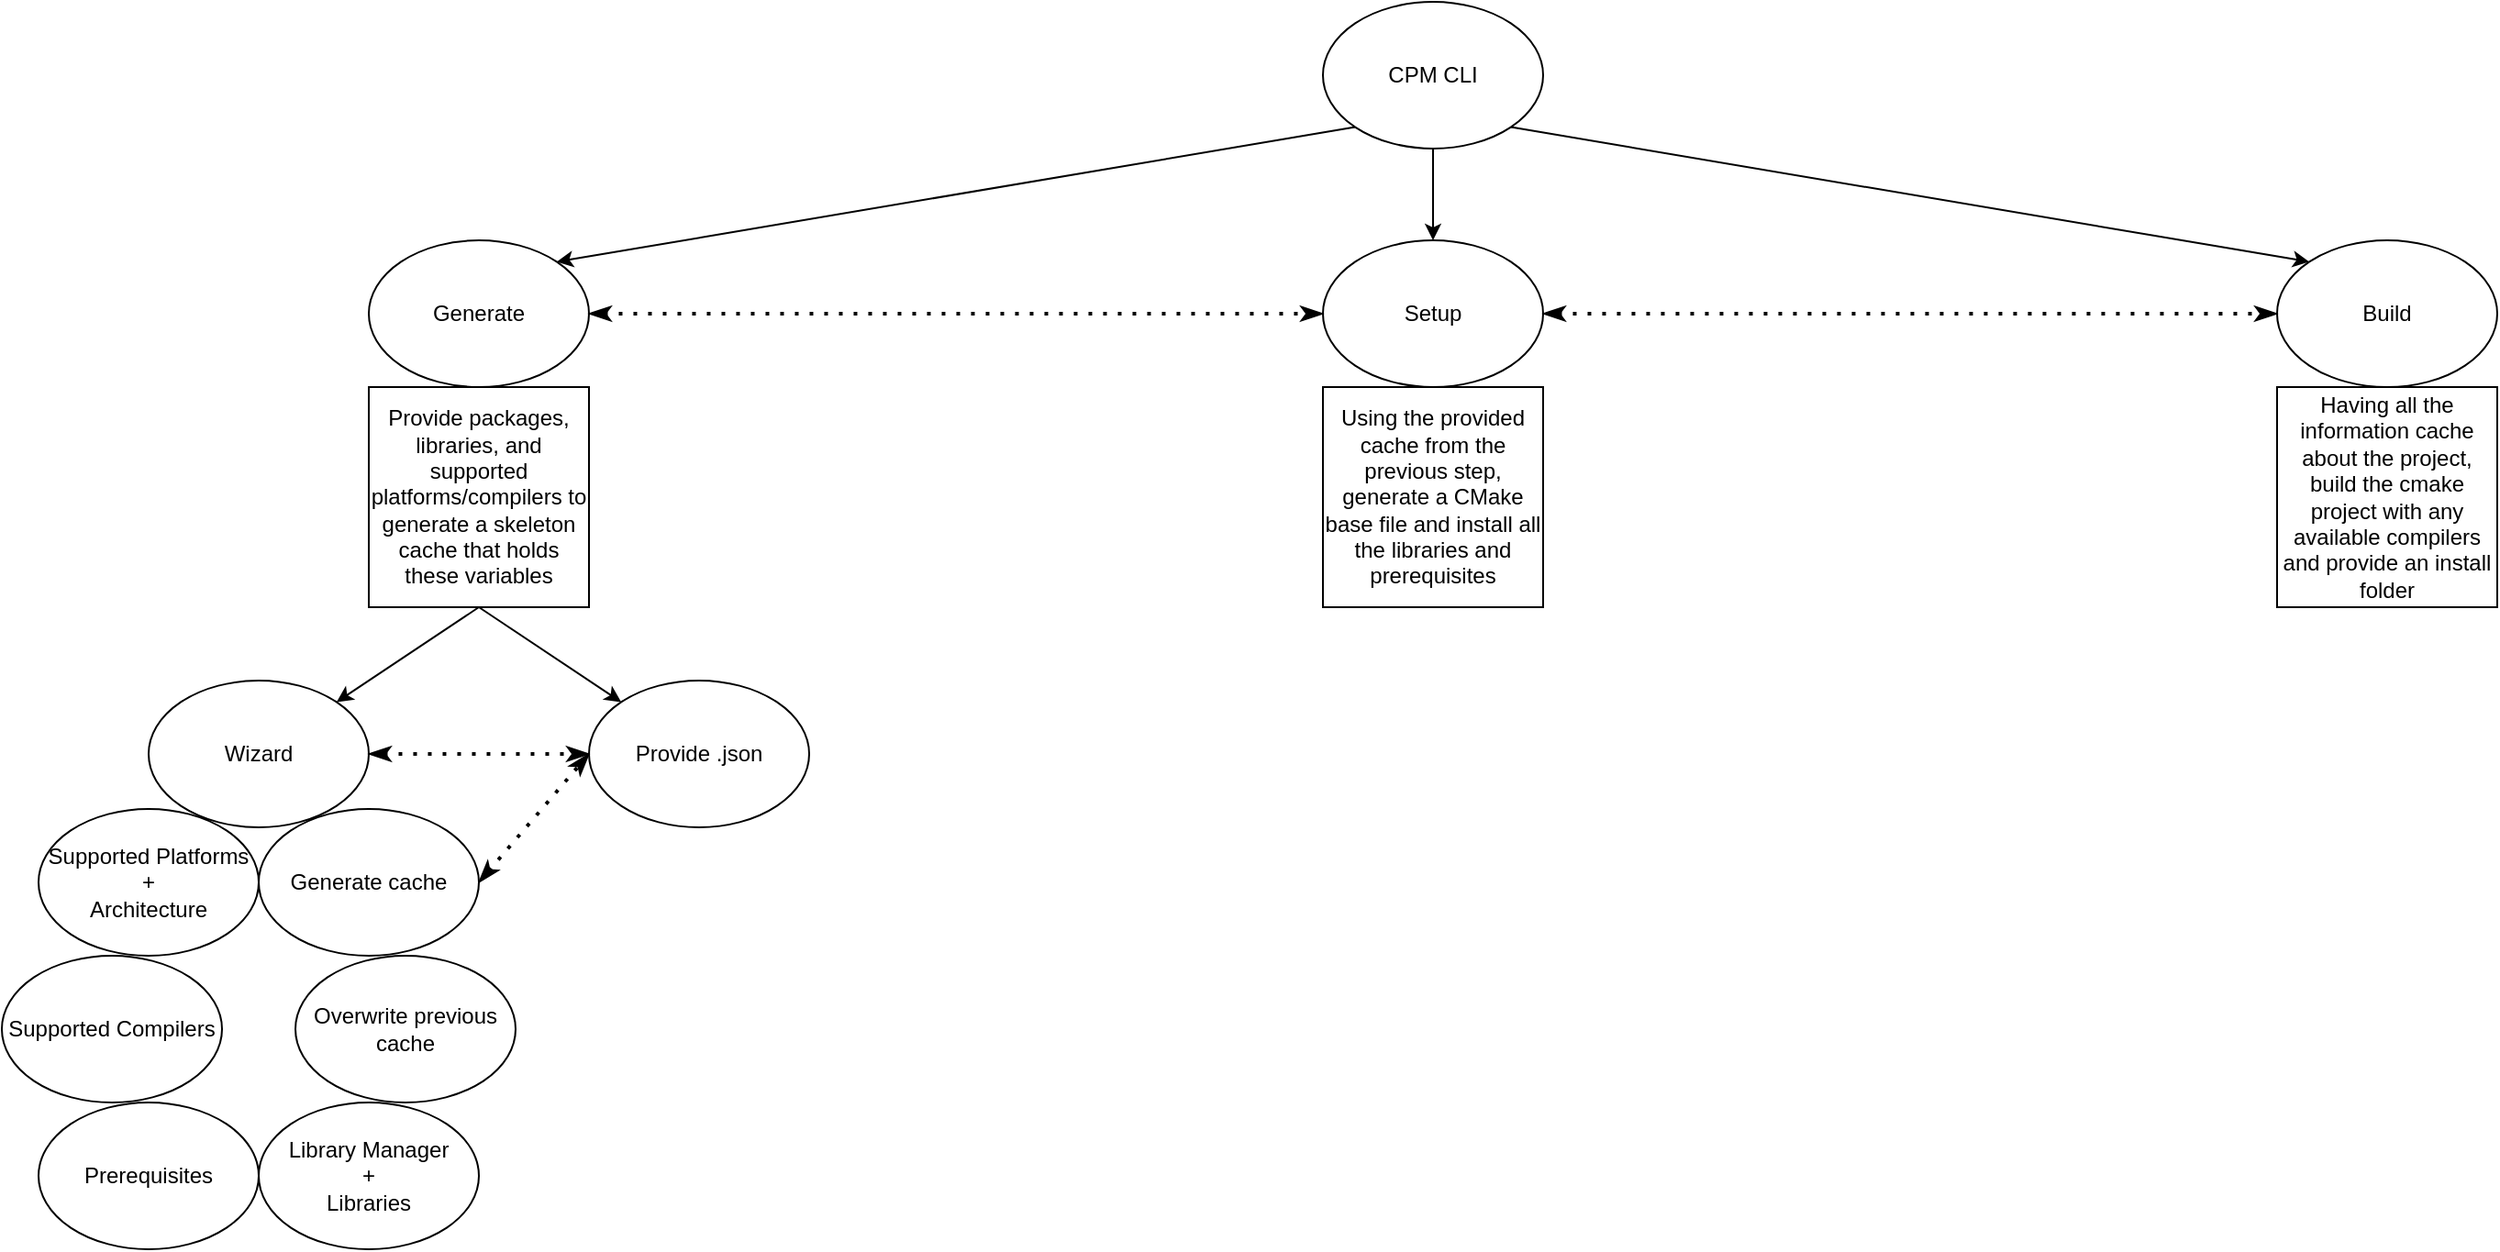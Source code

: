 <mxfile version="24.0.4" type="device">
  <diagram name="Page-1" id="k97IPfC5oC_IS4pqHZgH">
    <mxGraphModel dx="2908" dy="1180" grid="1" gridSize="10" guides="1" tooltips="1" connect="1" arrows="1" fold="1" page="1" pageScale="1" pageWidth="850" pageHeight="1100" math="0" shadow="0">
      <root>
        <mxCell id="0" />
        <mxCell id="1" parent="0" />
        <mxCell id="cx-KFS0KVbfxtX87BcAK-2" value="CPM CLI" style="ellipse;whiteSpace=wrap;html=1;" parent="1" vertex="1">
          <mxGeometry x="360" y="350" width="120" height="80" as="geometry" />
        </mxCell>
        <mxCell id="cx-KFS0KVbfxtX87BcAK-3" value="Setup" style="ellipse;whiteSpace=wrap;html=1;" parent="1" vertex="1">
          <mxGeometry x="360" y="480" width="120" height="80" as="geometry" />
        </mxCell>
        <mxCell id="cx-KFS0KVbfxtX87BcAK-5" value="Build" style="ellipse;whiteSpace=wrap;html=1;" parent="1" vertex="1">
          <mxGeometry x="880" y="480" width="120" height="80" as="geometry" />
        </mxCell>
        <mxCell id="cx-KFS0KVbfxtX87BcAK-6" value="Provide packages, libraries, and supported platforms/compilers to generate a skeleton cache that holds these variables" style="rounded=0;whiteSpace=wrap;html=1;" parent="1" vertex="1">
          <mxGeometry x="-160" y="560" width="120" height="120" as="geometry" />
        </mxCell>
        <mxCell id="cx-KFS0KVbfxtX87BcAK-4" value="Generate" style="ellipse;whiteSpace=wrap;html=1;" parent="1" vertex="1">
          <mxGeometry x="-160" y="480" width="120" height="80" as="geometry" />
        </mxCell>
        <mxCell id="cx-KFS0KVbfxtX87BcAK-7" value="Using the provided cache from the previous step, generate a CMake base file and install all the libraries and prerequisites" style="rounded=0;whiteSpace=wrap;html=1;" parent="1" vertex="1">
          <mxGeometry x="360" y="560" width="120" height="120" as="geometry" />
        </mxCell>
        <mxCell id="cx-KFS0KVbfxtX87BcAK-8" value="Having all the information cache about the project, build the cmake project with any available compilers and provide an install folder" style="rounded=0;whiteSpace=wrap;html=1;" parent="1" vertex="1">
          <mxGeometry x="880" y="560" width="120" height="120" as="geometry" />
        </mxCell>
        <mxCell id="cx-KFS0KVbfxtX87BcAK-9" value="" style="endArrow=classic;html=1;rounded=0;exitX=0;exitY=1;exitDx=0;exitDy=0;entryX=1;entryY=0;entryDx=0;entryDy=0;" parent="1" source="cx-KFS0KVbfxtX87BcAK-2" target="cx-KFS0KVbfxtX87BcAK-4" edge="1">
          <mxGeometry width="50" height="50" relative="1" as="geometry">
            <mxPoint x="300" y="470" as="sourcePoint" />
            <mxPoint x="350" y="420" as="targetPoint" />
          </mxGeometry>
        </mxCell>
        <mxCell id="cx-KFS0KVbfxtX87BcAK-10" value="" style="endArrow=classic;html=1;rounded=0;exitX=0.5;exitY=1;exitDx=0;exitDy=0;entryX=0.5;entryY=0;entryDx=0;entryDy=0;" parent="1" source="cx-KFS0KVbfxtX87BcAK-2" target="cx-KFS0KVbfxtX87BcAK-3" edge="1">
          <mxGeometry width="50" height="50" relative="1" as="geometry">
            <mxPoint x="388" y="428" as="sourcePoint" />
            <mxPoint x="312" y="502" as="targetPoint" />
          </mxGeometry>
        </mxCell>
        <mxCell id="cx-KFS0KVbfxtX87BcAK-11" value="" style="endArrow=classic;html=1;rounded=0;exitX=1;exitY=1;exitDx=0;exitDy=0;entryX=0;entryY=0;entryDx=0;entryDy=0;" parent="1" source="cx-KFS0KVbfxtX87BcAK-2" target="cx-KFS0KVbfxtX87BcAK-5" edge="1">
          <mxGeometry width="50" height="50" relative="1" as="geometry">
            <mxPoint x="430" y="440" as="sourcePoint" />
            <mxPoint x="430" y="490" as="targetPoint" />
          </mxGeometry>
        </mxCell>
        <mxCell id="cx-KFS0KVbfxtX87BcAK-13" value="" style="endArrow=classicThin;dashed=1;html=1;dashPattern=1 3;strokeWidth=2;rounded=0;exitX=1;exitY=0.5;exitDx=0;exitDy=0;entryX=0;entryY=0.5;entryDx=0;entryDy=0;startArrow=classicThin;startFill=1;endFill=1;" parent="1" source="cx-KFS0KVbfxtX87BcAK-4" target="cx-KFS0KVbfxtX87BcAK-3" edge="1">
          <mxGeometry width="50" height="50" relative="1" as="geometry">
            <mxPoint x="10" y="600" as="sourcePoint" />
            <mxPoint x="40" y="520.0" as="targetPoint" />
          </mxGeometry>
        </mxCell>
        <mxCell id="cx-KFS0KVbfxtX87BcAK-14" value="" style="endArrow=classicThin;dashed=1;html=1;dashPattern=1 3;strokeWidth=2;rounded=0;exitX=1;exitY=0.5;exitDx=0;exitDy=0;entryX=0;entryY=0.5;entryDx=0;entryDy=0;startArrow=classicThin;startFill=1;endFill=1;" parent="1" source="cx-KFS0KVbfxtX87BcAK-3" target="cx-KFS0KVbfxtX87BcAK-5" edge="1">
          <mxGeometry width="50" height="50" relative="1" as="geometry">
            <mxPoint x="330" y="530" as="sourcePoint" />
            <mxPoint x="370" y="530" as="targetPoint" />
          </mxGeometry>
        </mxCell>
        <mxCell id="cx-KFS0KVbfxtX87BcAK-15" value="Wizard" style="ellipse;whiteSpace=wrap;html=1;" parent="1" vertex="1">
          <mxGeometry x="-280" y="720" width="120" height="80" as="geometry" />
        </mxCell>
        <mxCell id="cx-KFS0KVbfxtX87BcAK-16" value="Provide .json" style="ellipse;whiteSpace=wrap;html=1;" parent="1" vertex="1">
          <mxGeometry x="-40" y="720" width="120" height="80" as="geometry" />
        </mxCell>
        <mxCell id="cx-KFS0KVbfxtX87BcAK-17" value="Supported Platforms&lt;br&gt;+&lt;br&gt;Architecture" style="ellipse;whiteSpace=wrap;html=1;" parent="1" vertex="1">
          <mxGeometry x="-340" y="790" width="120" height="80" as="geometry" />
        </mxCell>
        <mxCell id="cx-KFS0KVbfxtX87BcAK-18" value="Supported Compilers" style="ellipse;whiteSpace=wrap;html=1;" parent="1" vertex="1">
          <mxGeometry x="-360" y="870" width="120" height="80" as="geometry" />
        </mxCell>
        <mxCell id="cx-KFS0KVbfxtX87BcAK-19" value="Prerequisites" style="ellipse;whiteSpace=wrap;html=1;" parent="1" vertex="1">
          <mxGeometry x="-340" y="950" width="120" height="80" as="geometry" />
        </mxCell>
        <mxCell id="cx-KFS0KVbfxtX87BcAK-20" value="Library Manager&lt;br&gt;+&lt;br&gt;Libraries" style="ellipse;whiteSpace=wrap;html=1;" parent="1" vertex="1">
          <mxGeometry x="-220" y="950" width="120" height="80" as="geometry" />
        </mxCell>
        <mxCell id="cx-KFS0KVbfxtX87BcAK-21" value="" style="endArrow=classic;html=1;rounded=0;exitX=0.5;exitY=1;exitDx=0;exitDy=0;entryX=1;entryY=0;entryDx=0;entryDy=0;" parent="1" source="cx-KFS0KVbfxtX87BcAK-6" target="cx-KFS0KVbfxtX87BcAK-15" edge="1">
          <mxGeometry width="50" height="50" relative="1" as="geometry">
            <mxPoint x="-170" y="750" as="sourcePoint" />
            <mxPoint x="-120" y="700" as="targetPoint" />
          </mxGeometry>
        </mxCell>
        <mxCell id="cx-KFS0KVbfxtX87BcAK-22" value="" style="endArrow=classic;html=1;rounded=0;exitX=0.5;exitY=1;exitDx=0;exitDy=0;entryX=0;entryY=0;entryDx=0;entryDy=0;" parent="1" source="cx-KFS0KVbfxtX87BcAK-6" target="cx-KFS0KVbfxtX87BcAK-16" edge="1">
          <mxGeometry width="50" height="50" relative="1" as="geometry">
            <mxPoint x="-90" y="690" as="sourcePoint" />
            <mxPoint x="-168" y="742" as="targetPoint" />
          </mxGeometry>
        </mxCell>
        <mxCell id="cx-KFS0KVbfxtX87BcAK-23" value="Generate cache" style="ellipse;whiteSpace=wrap;html=1;" parent="1" vertex="1">
          <mxGeometry x="-220" y="790" width="120" height="80" as="geometry" />
        </mxCell>
        <mxCell id="cx-KFS0KVbfxtX87BcAK-24" value="Overwrite previous cache" style="ellipse;whiteSpace=wrap;html=1;" parent="1" vertex="1">
          <mxGeometry x="-200" y="870" width="120" height="80" as="geometry" />
        </mxCell>
        <mxCell id="cx-KFS0KVbfxtX87BcAK-25" value="" style="endArrow=classicThin;dashed=1;html=1;dashPattern=1 3;strokeWidth=2;rounded=0;exitX=1;exitY=0.5;exitDx=0;exitDy=0;entryX=0;entryY=0.5;entryDx=0;entryDy=0;startArrow=classicThin;startFill=1;endFill=1;" parent="1" source="cx-KFS0KVbfxtX87BcAK-15" target="cx-KFS0KVbfxtX87BcAK-16" edge="1">
          <mxGeometry width="50" height="50" relative="1" as="geometry">
            <mxPoint x="-40" y="830" as="sourcePoint" />
            <mxPoint x="360" y="830" as="targetPoint" />
          </mxGeometry>
        </mxCell>
        <mxCell id="cx-KFS0KVbfxtX87BcAK-26" value="" style="endArrow=classicThin;dashed=1;html=1;dashPattern=1 3;strokeWidth=2;rounded=0;exitX=1;exitY=0.5;exitDx=0;exitDy=0;entryX=0;entryY=0.5;entryDx=0;entryDy=0;startArrow=classicThin;startFill=1;endFill=1;" parent="1" source="cx-KFS0KVbfxtX87BcAK-23" target="cx-KFS0KVbfxtX87BcAK-16" edge="1">
          <mxGeometry width="50" height="50" relative="1" as="geometry">
            <mxPoint x="-150" y="770" as="sourcePoint" />
            <mxPoint x="-30" y="770" as="targetPoint" />
          </mxGeometry>
        </mxCell>
      </root>
    </mxGraphModel>
  </diagram>
</mxfile>
